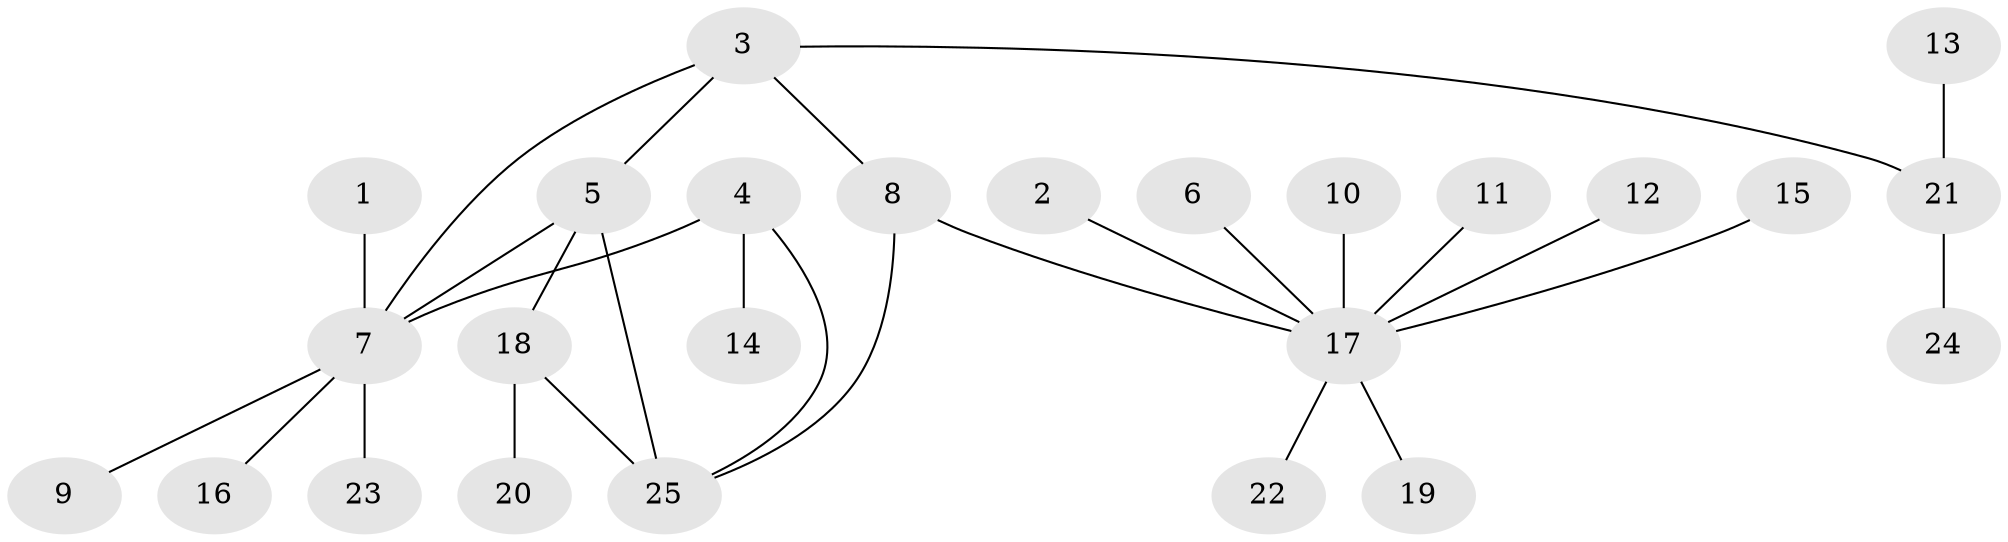 // original degree distribution, {4: 0.061224489795918366, 5: 0.12244897959183673, 10: 0.02040816326530612, 3: 0.04081632653061224, 1: 0.6326530612244898, 11: 0.02040816326530612, 2: 0.10204081632653061}
// Generated by graph-tools (version 1.1) at 2025/02/03/09/25 03:02:48]
// undirected, 25 vertices, 28 edges
graph export_dot {
graph [start="1"]
  node [color=gray90,style=filled];
  1;
  2;
  3;
  4;
  5;
  6;
  7;
  8;
  9;
  10;
  11;
  12;
  13;
  14;
  15;
  16;
  17;
  18;
  19;
  20;
  21;
  22;
  23;
  24;
  25;
  1 -- 7 [weight=1.0];
  2 -- 17 [weight=1.0];
  3 -- 5 [weight=1.0];
  3 -- 7 [weight=1.0];
  3 -- 8 [weight=1.0];
  3 -- 21 [weight=1.0];
  4 -- 7 [weight=1.0];
  4 -- 14 [weight=1.0];
  4 -- 25 [weight=1.0];
  5 -- 7 [weight=2.0];
  5 -- 18 [weight=1.0];
  5 -- 25 [weight=3.0];
  6 -- 17 [weight=1.0];
  7 -- 9 [weight=1.0];
  7 -- 16 [weight=1.0];
  7 -- 23 [weight=1.0];
  8 -- 17 [weight=1.0];
  8 -- 25 [weight=1.0];
  10 -- 17 [weight=1.0];
  11 -- 17 [weight=1.0];
  12 -- 17 [weight=1.0];
  13 -- 21 [weight=1.0];
  15 -- 17 [weight=1.0];
  17 -- 19 [weight=1.0];
  17 -- 22 [weight=1.0];
  18 -- 20 [weight=1.0];
  18 -- 25 [weight=1.0];
  21 -- 24 [weight=1.0];
}
